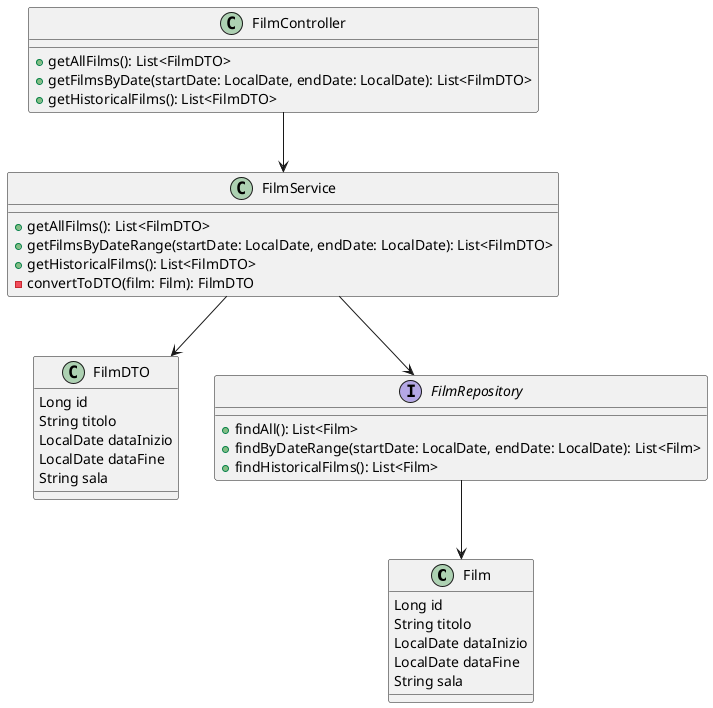 @startuml
class Film {
    Long id
    String titolo
    LocalDate dataInizio
    LocalDate dataFine
    String sala
}

class FilmDTO {
    Long id
    String titolo
    LocalDate dataInizio
    LocalDate dataFine
    String sala
}

interface FilmRepository {
    +findAll(): List<Film>
    +findByDateRange(startDate: LocalDate, endDate: LocalDate): List<Film>
    +findHistoricalFilms(): List<Film>
}

class FilmService {
    +getAllFilms(): List<FilmDTO>
    +getFilmsByDateRange(startDate: LocalDate, endDate: LocalDate): List<FilmDTO>
    +getHistoricalFilms(): List<FilmDTO>
    -convertToDTO(film: Film): FilmDTO
}

class FilmController {
    +getAllFilms(): List<FilmDTO>
    +getFilmsByDate(startDate: LocalDate, endDate: LocalDate): List<FilmDTO>
    +getHistoricalFilms(): List<FilmDTO>
}

FilmRepository --> Film
FilmService --> FilmRepository
FilmController --> FilmService
FilmService --> FilmDTO
@enduml
